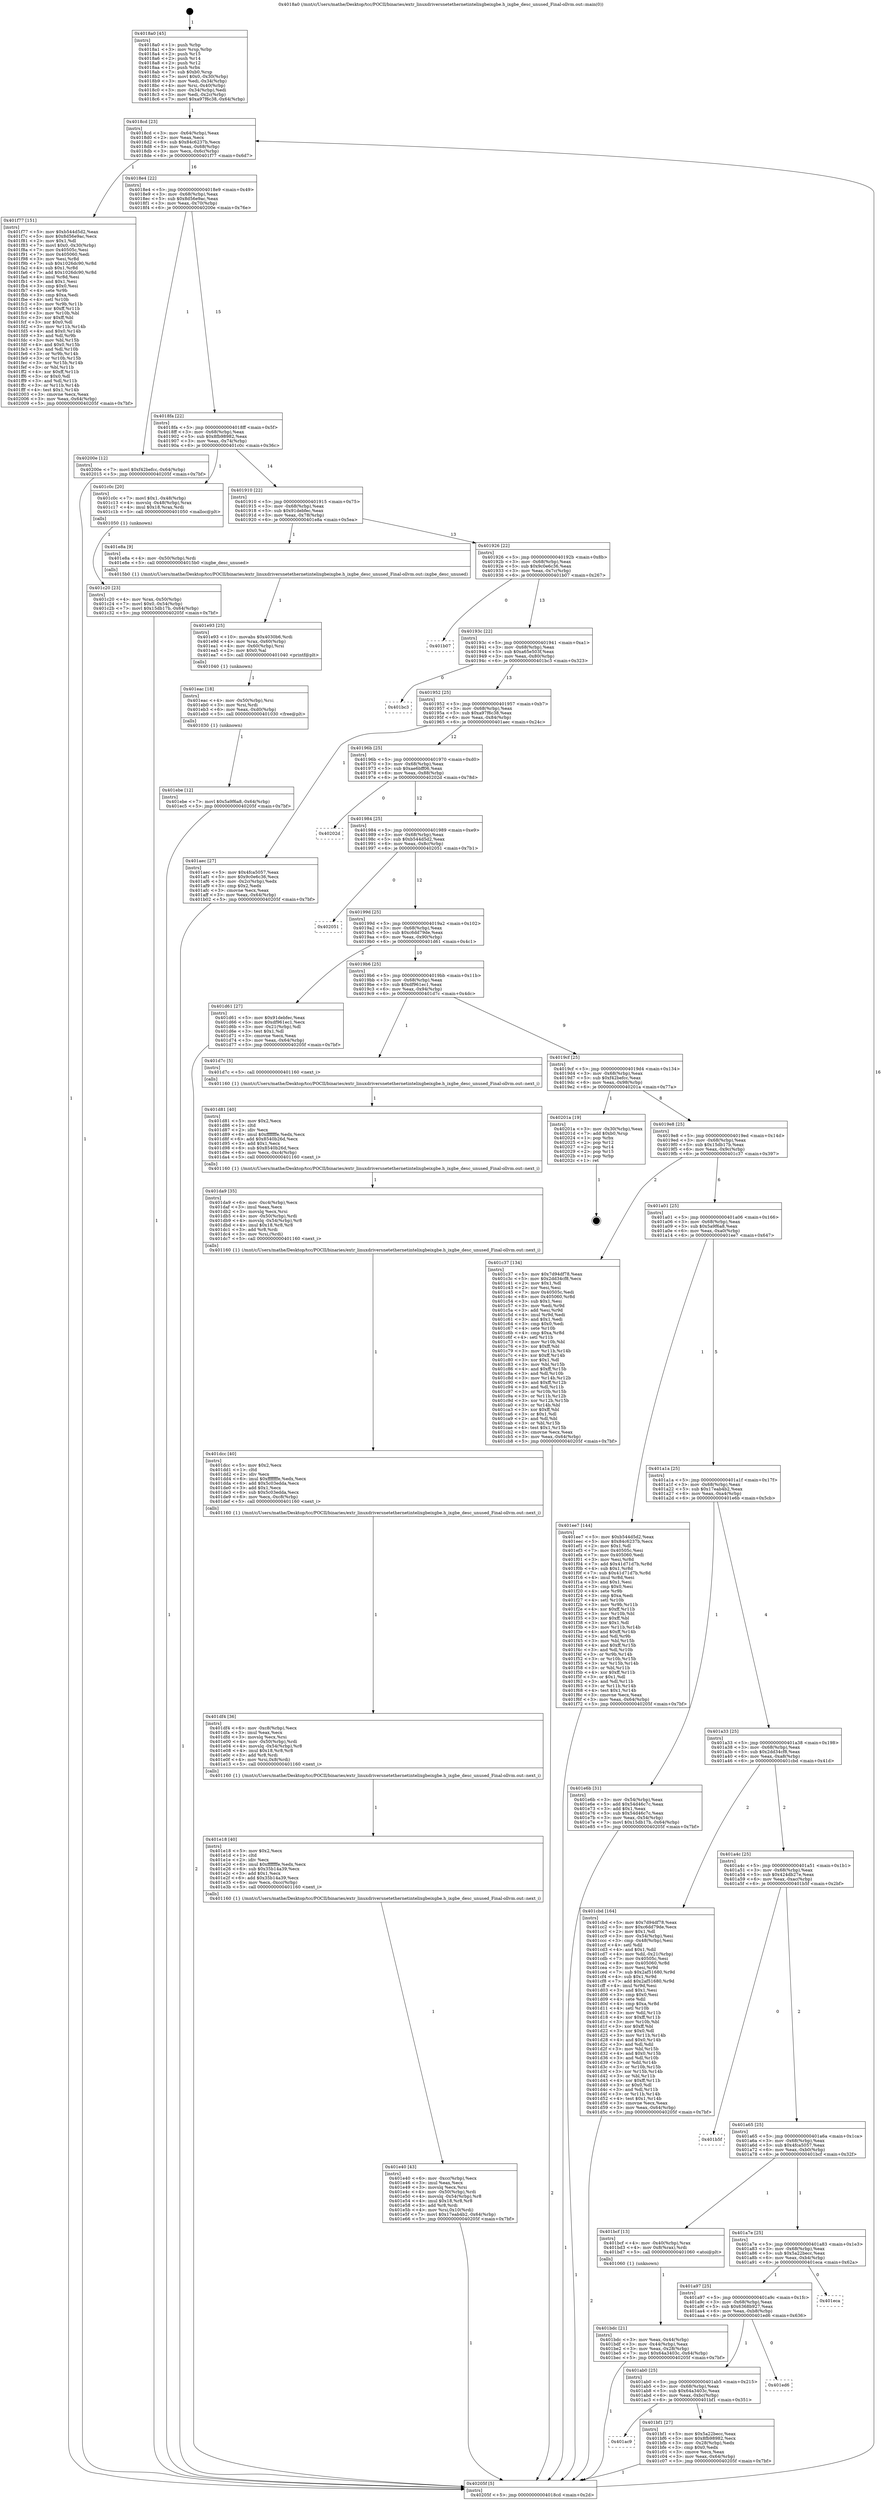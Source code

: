 digraph "0x4018a0" {
  label = "0x4018a0 (/mnt/c/Users/mathe/Desktop/tcc/POCII/binaries/extr_linuxdriversnetethernetintelixgbeixgbe.h_ixgbe_desc_unused_Final-ollvm.out::main(0))"
  labelloc = "t"
  node[shape=record]

  Entry [label="",width=0.3,height=0.3,shape=circle,fillcolor=black,style=filled]
  "0x4018cd" [label="{
     0x4018cd [23]\l
     | [instrs]\l
     &nbsp;&nbsp;0x4018cd \<+3\>: mov -0x64(%rbp),%eax\l
     &nbsp;&nbsp;0x4018d0 \<+2\>: mov %eax,%ecx\l
     &nbsp;&nbsp;0x4018d2 \<+6\>: sub $0x84c6237b,%ecx\l
     &nbsp;&nbsp;0x4018d8 \<+3\>: mov %eax,-0x68(%rbp)\l
     &nbsp;&nbsp;0x4018db \<+3\>: mov %ecx,-0x6c(%rbp)\l
     &nbsp;&nbsp;0x4018de \<+6\>: je 0000000000401f77 \<main+0x6d7\>\l
  }"]
  "0x401f77" [label="{
     0x401f77 [151]\l
     | [instrs]\l
     &nbsp;&nbsp;0x401f77 \<+5\>: mov $0xb544d5d2,%eax\l
     &nbsp;&nbsp;0x401f7c \<+5\>: mov $0x8d56e9ac,%ecx\l
     &nbsp;&nbsp;0x401f81 \<+2\>: mov $0x1,%dl\l
     &nbsp;&nbsp;0x401f83 \<+7\>: movl $0x0,-0x30(%rbp)\l
     &nbsp;&nbsp;0x401f8a \<+7\>: mov 0x40505c,%esi\l
     &nbsp;&nbsp;0x401f91 \<+7\>: mov 0x405060,%edi\l
     &nbsp;&nbsp;0x401f98 \<+3\>: mov %esi,%r8d\l
     &nbsp;&nbsp;0x401f9b \<+7\>: sub $0x1026dc90,%r8d\l
     &nbsp;&nbsp;0x401fa2 \<+4\>: sub $0x1,%r8d\l
     &nbsp;&nbsp;0x401fa6 \<+7\>: add $0x1026dc90,%r8d\l
     &nbsp;&nbsp;0x401fad \<+4\>: imul %r8d,%esi\l
     &nbsp;&nbsp;0x401fb1 \<+3\>: and $0x1,%esi\l
     &nbsp;&nbsp;0x401fb4 \<+3\>: cmp $0x0,%esi\l
     &nbsp;&nbsp;0x401fb7 \<+4\>: sete %r9b\l
     &nbsp;&nbsp;0x401fbb \<+3\>: cmp $0xa,%edi\l
     &nbsp;&nbsp;0x401fbe \<+4\>: setl %r10b\l
     &nbsp;&nbsp;0x401fc2 \<+3\>: mov %r9b,%r11b\l
     &nbsp;&nbsp;0x401fc5 \<+4\>: xor $0xff,%r11b\l
     &nbsp;&nbsp;0x401fc9 \<+3\>: mov %r10b,%bl\l
     &nbsp;&nbsp;0x401fcc \<+3\>: xor $0xff,%bl\l
     &nbsp;&nbsp;0x401fcf \<+3\>: xor $0x0,%dl\l
     &nbsp;&nbsp;0x401fd2 \<+3\>: mov %r11b,%r14b\l
     &nbsp;&nbsp;0x401fd5 \<+4\>: and $0x0,%r14b\l
     &nbsp;&nbsp;0x401fd9 \<+3\>: and %dl,%r9b\l
     &nbsp;&nbsp;0x401fdc \<+3\>: mov %bl,%r15b\l
     &nbsp;&nbsp;0x401fdf \<+4\>: and $0x0,%r15b\l
     &nbsp;&nbsp;0x401fe3 \<+3\>: and %dl,%r10b\l
     &nbsp;&nbsp;0x401fe6 \<+3\>: or %r9b,%r14b\l
     &nbsp;&nbsp;0x401fe9 \<+3\>: or %r10b,%r15b\l
     &nbsp;&nbsp;0x401fec \<+3\>: xor %r15b,%r14b\l
     &nbsp;&nbsp;0x401fef \<+3\>: or %bl,%r11b\l
     &nbsp;&nbsp;0x401ff2 \<+4\>: xor $0xff,%r11b\l
     &nbsp;&nbsp;0x401ff6 \<+3\>: or $0x0,%dl\l
     &nbsp;&nbsp;0x401ff9 \<+3\>: and %dl,%r11b\l
     &nbsp;&nbsp;0x401ffc \<+3\>: or %r11b,%r14b\l
     &nbsp;&nbsp;0x401fff \<+4\>: test $0x1,%r14b\l
     &nbsp;&nbsp;0x402003 \<+3\>: cmovne %ecx,%eax\l
     &nbsp;&nbsp;0x402006 \<+3\>: mov %eax,-0x64(%rbp)\l
     &nbsp;&nbsp;0x402009 \<+5\>: jmp 000000000040205f \<main+0x7bf\>\l
  }"]
  "0x4018e4" [label="{
     0x4018e4 [22]\l
     | [instrs]\l
     &nbsp;&nbsp;0x4018e4 \<+5\>: jmp 00000000004018e9 \<main+0x49\>\l
     &nbsp;&nbsp;0x4018e9 \<+3\>: mov -0x68(%rbp),%eax\l
     &nbsp;&nbsp;0x4018ec \<+5\>: sub $0x8d56e9ac,%eax\l
     &nbsp;&nbsp;0x4018f1 \<+3\>: mov %eax,-0x70(%rbp)\l
     &nbsp;&nbsp;0x4018f4 \<+6\>: je 000000000040200e \<main+0x76e\>\l
  }"]
  Exit [label="",width=0.3,height=0.3,shape=circle,fillcolor=black,style=filled,peripheries=2]
  "0x40200e" [label="{
     0x40200e [12]\l
     | [instrs]\l
     &nbsp;&nbsp;0x40200e \<+7\>: movl $0xf42befcc,-0x64(%rbp)\l
     &nbsp;&nbsp;0x402015 \<+5\>: jmp 000000000040205f \<main+0x7bf\>\l
  }"]
  "0x4018fa" [label="{
     0x4018fa [22]\l
     | [instrs]\l
     &nbsp;&nbsp;0x4018fa \<+5\>: jmp 00000000004018ff \<main+0x5f\>\l
     &nbsp;&nbsp;0x4018ff \<+3\>: mov -0x68(%rbp),%eax\l
     &nbsp;&nbsp;0x401902 \<+5\>: sub $0x8fb98982,%eax\l
     &nbsp;&nbsp;0x401907 \<+3\>: mov %eax,-0x74(%rbp)\l
     &nbsp;&nbsp;0x40190a \<+6\>: je 0000000000401c0c \<main+0x36c\>\l
  }"]
  "0x401ebe" [label="{
     0x401ebe [12]\l
     | [instrs]\l
     &nbsp;&nbsp;0x401ebe \<+7\>: movl $0x5a9f6a8,-0x64(%rbp)\l
     &nbsp;&nbsp;0x401ec5 \<+5\>: jmp 000000000040205f \<main+0x7bf\>\l
  }"]
  "0x401c0c" [label="{
     0x401c0c [20]\l
     | [instrs]\l
     &nbsp;&nbsp;0x401c0c \<+7\>: movl $0x1,-0x48(%rbp)\l
     &nbsp;&nbsp;0x401c13 \<+4\>: movslq -0x48(%rbp),%rax\l
     &nbsp;&nbsp;0x401c17 \<+4\>: imul $0x18,%rax,%rdi\l
     &nbsp;&nbsp;0x401c1b \<+5\>: call 0000000000401050 \<malloc@plt\>\l
     | [calls]\l
     &nbsp;&nbsp;0x401050 \{1\} (unknown)\l
  }"]
  "0x401910" [label="{
     0x401910 [22]\l
     | [instrs]\l
     &nbsp;&nbsp;0x401910 \<+5\>: jmp 0000000000401915 \<main+0x75\>\l
     &nbsp;&nbsp;0x401915 \<+3\>: mov -0x68(%rbp),%eax\l
     &nbsp;&nbsp;0x401918 \<+5\>: sub $0x91debfec,%eax\l
     &nbsp;&nbsp;0x40191d \<+3\>: mov %eax,-0x78(%rbp)\l
     &nbsp;&nbsp;0x401920 \<+6\>: je 0000000000401e8a \<main+0x5ea\>\l
  }"]
  "0x401eac" [label="{
     0x401eac [18]\l
     | [instrs]\l
     &nbsp;&nbsp;0x401eac \<+4\>: mov -0x50(%rbp),%rsi\l
     &nbsp;&nbsp;0x401eb0 \<+3\>: mov %rsi,%rdi\l
     &nbsp;&nbsp;0x401eb3 \<+6\>: mov %eax,-0xd0(%rbp)\l
     &nbsp;&nbsp;0x401eb9 \<+5\>: call 0000000000401030 \<free@plt\>\l
     | [calls]\l
     &nbsp;&nbsp;0x401030 \{1\} (unknown)\l
  }"]
  "0x401e8a" [label="{
     0x401e8a [9]\l
     | [instrs]\l
     &nbsp;&nbsp;0x401e8a \<+4\>: mov -0x50(%rbp),%rdi\l
     &nbsp;&nbsp;0x401e8e \<+5\>: call 00000000004015b0 \<ixgbe_desc_unused\>\l
     | [calls]\l
     &nbsp;&nbsp;0x4015b0 \{1\} (/mnt/c/Users/mathe/Desktop/tcc/POCII/binaries/extr_linuxdriversnetethernetintelixgbeixgbe.h_ixgbe_desc_unused_Final-ollvm.out::ixgbe_desc_unused)\l
  }"]
  "0x401926" [label="{
     0x401926 [22]\l
     | [instrs]\l
     &nbsp;&nbsp;0x401926 \<+5\>: jmp 000000000040192b \<main+0x8b\>\l
     &nbsp;&nbsp;0x40192b \<+3\>: mov -0x68(%rbp),%eax\l
     &nbsp;&nbsp;0x40192e \<+5\>: sub $0x9c0e6c36,%eax\l
     &nbsp;&nbsp;0x401933 \<+3\>: mov %eax,-0x7c(%rbp)\l
     &nbsp;&nbsp;0x401936 \<+6\>: je 0000000000401b07 \<main+0x267\>\l
  }"]
  "0x401e93" [label="{
     0x401e93 [25]\l
     | [instrs]\l
     &nbsp;&nbsp;0x401e93 \<+10\>: movabs $0x4030b6,%rdi\l
     &nbsp;&nbsp;0x401e9d \<+4\>: mov %rax,-0x60(%rbp)\l
     &nbsp;&nbsp;0x401ea1 \<+4\>: mov -0x60(%rbp),%rsi\l
     &nbsp;&nbsp;0x401ea5 \<+2\>: mov $0x0,%al\l
     &nbsp;&nbsp;0x401ea7 \<+5\>: call 0000000000401040 \<printf@plt\>\l
     | [calls]\l
     &nbsp;&nbsp;0x401040 \{1\} (unknown)\l
  }"]
  "0x401b07" [label="{
     0x401b07\l
  }", style=dashed]
  "0x40193c" [label="{
     0x40193c [22]\l
     | [instrs]\l
     &nbsp;&nbsp;0x40193c \<+5\>: jmp 0000000000401941 \<main+0xa1\>\l
     &nbsp;&nbsp;0x401941 \<+3\>: mov -0x68(%rbp),%eax\l
     &nbsp;&nbsp;0x401944 \<+5\>: sub $0xa65e503f,%eax\l
     &nbsp;&nbsp;0x401949 \<+3\>: mov %eax,-0x80(%rbp)\l
     &nbsp;&nbsp;0x40194c \<+6\>: je 0000000000401bc3 \<main+0x323\>\l
  }"]
  "0x401e40" [label="{
     0x401e40 [43]\l
     | [instrs]\l
     &nbsp;&nbsp;0x401e40 \<+6\>: mov -0xcc(%rbp),%ecx\l
     &nbsp;&nbsp;0x401e46 \<+3\>: imul %eax,%ecx\l
     &nbsp;&nbsp;0x401e49 \<+3\>: movslq %ecx,%rsi\l
     &nbsp;&nbsp;0x401e4c \<+4\>: mov -0x50(%rbp),%rdi\l
     &nbsp;&nbsp;0x401e50 \<+4\>: movslq -0x54(%rbp),%r8\l
     &nbsp;&nbsp;0x401e54 \<+4\>: imul $0x18,%r8,%r8\l
     &nbsp;&nbsp;0x401e58 \<+3\>: add %r8,%rdi\l
     &nbsp;&nbsp;0x401e5b \<+4\>: mov %rsi,0x10(%rdi)\l
     &nbsp;&nbsp;0x401e5f \<+7\>: movl $0x17eab4b2,-0x64(%rbp)\l
     &nbsp;&nbsp;0x401e66 \<+5\>: jmp 000000000040205f \<main+0x7bf\>\l
  }"]
  "0x401bc3" [label="{
     0x401bc3\l
  }", style=dashed]
  "0x401952" [label="{
     0x401952 [25]\l
     | [instrs]\l
     &nbsp;&nbsp;0x401952 \<+5\>: jmp 0000000000401957 \<main+0xb7\>\l
     &nbsp;&nbsp;0x401957 \<+3\>: mov -0x68(%rbp),%eax\l
     &nbsp;&nbsp;0x40195a \<+5\>: sub $0xa97f6c38,%eax\l
     &nbsp;&nbsp;0x40195f \<+6\>: mov %eax,-0x84(%rbp)\l
     &nbsp;&nbsp;0x401965 \<+6\>: je 0000000000401aec \<main+0x24c\>\l
  }"]
  "0x401e18" [label="{
     0x401e18 [40]\l
     | [instrs]\l
     &nbsp;&nbsp;0x401e18 \<+5\>: mov $0x2,%ecx\l
     &nbsp;&nbsp;0x401e1d \<+1\>: cltd\l
     &nbsp;&nbsp;0x401e1e \<+2\>: idiv %ecx\l
     &nbsp;&nbsp;0x401e20 \<+6\>: imul $0xfffffffe,%edx,%ecx\l
     &nbsp;&nbsp;0x401e26 \<+6\>: sub $0x35b14a39,%ecx\l
     &nbsp;&nbsp;0x401e2c \<+3\>: add $0x1,%ecx\l
     &nbsp;&nbsp;0x401e2f \<+6\>: add $0x35b14a39,%ecx\l
     &nbsp;&nbsp;0x401e35 \<+6\>: mov %ecx,-0xcc(%rbp)\l
     &nbsp;&nbsp;0x401e3b \<+5\>: call 0000000000401160 \<next_i\>\l
     | [calls]\l
     &nbsp;&nbsp;0x401160 \{1\} (/mnt/c/Users/mathe/Desktop/tcc/POCII/binaries/extr_linuxdriversnetethernetintelixgbeixgbe.h_ixgbe_desc_unused_Final-ollvm.out::next_i)\l
  }"]
  "0x401aec" [label="{
     0x401aec [27]\l
     | [instrs]\l
     &nbsp;&nbsp;0x401aec \<+5\>: mov $0x4fca5057,%eax\l
     &nbsp;&nbsp;0x401af1 \<+5\>: mov $0x9c0e6c36,%ecx\l
     &nbsp;&nbsp;0x401af6 \<+3\>: mov -0x2c(%rbp),%edx\l
     &nbsp;&nbsp;0x401af9 \<+3\>: cmp $0x2,%edx\l
     &nbsp;&nbsp;0x401afc \<+3\>: cmovne %ecx,%eax\l
     &nbsp;&nbsp;0x401aff \<+3\>: mov %eax,-0x64(%rbp)\l
     &nbsp;&nbsp;0x401b02 \<+5\>: jmp 000000000040205f \<main+0x7bf\>\l
  }"]
  "0x40196b" [label="{
     0x40196b [25]\l
     | [instrs]\l
     &nbsp;&nbsp;0x40196b \<+5\>: jmp 0000000000401970 \<main+0xd0\>\l
     &nbsp;&nbsp;0x401970 \<+3\>: mov -0x68(%rbp),%eax\l
     &nbsp;&nbsp;0x401973 \<+5\>: sub $0xae6bff06,%eax\l
     &nbsp;&nbsp;0x401978 \<+6\>: mov %eax,-0x88(%rbp)\l
     &nbsp;&nbsp;0x40197e \<+6\>: je 000000000040202d \<main+0x78d\>\l
  }"]
  "0x40205f" [label="{
     0x40205f [5]\l
     | [instrs]\l
     &nbsp;&nbsp;0x40205f \<+5\>: jmp 00000000004018cd \<main+0x2d\>\l
  }"]
  "0x4018a0" [label="{
     0x4018a0 [45]\l
     | [instrs]\l
     &nbsp;&nbsp;0x4018a0 \<+1\>: push %rbp\l
     &nbsp;&nbsp;0x4018a1 \<+3\>: mov %rsp,%rbp\l
     &nbsp;&nbsp;0x4018a4 \<+2\>: push %r15\l
     &nbsp;&nbsp;0x4018a6 \<+2\>: push %r14\l
     &nbsp;&nbsp;0x4018a8 \<+2\>: push %r12\l
     &nbsp;&nbsp;0x4018aa \<+1\>: push %rbx\l
     &nbsp;&nbsp;0x4018ab \<+7\>: sub $0xb0,%rsp\l
     &nbsp;&nbsp;0x4018b2 \<+7\>: movl $0x0,-0x30(%rbp)\l
     &nbsp;&nbsp;0x4018b9 \<+3\>: mov %edi,-0x34(%rbp)\l
     &nbsp;&nbsp;0x4018bc \<+4\>: mov %rsi,-0x40(%rbp)\l
     &nbsp;&nbsp;0x4018c0 \<+3\>: mov -0x34(%rbp),%edi\l
     &nbsp;&nbsp;0x4018c3 \<+3\>: mov %edi,-0x2c(%rbp)\l
     &nbsp;&nbsp;0x4018c6 \<+7\>: movl $0xa97f6c38,-0x64(%rbp)\l
  }"]
  "0x401df4" [label="{
     0x401df4 [36]\l
     | [instrs]\l
     &nbsp;&nbsp;0x401df4 \<+6\>: mov -0xc8(%rbp),%ecx\l
     &nbsp;&nbsp;0x401dfa \<+3\>: imul %eax,%ecx\l
     &nbsp;&nbsp;0x401dfd \<+3\>: movslq %ecx,%rsi\l
     &nbsp;&nbsp;0x401e00 \<+4\>: mov -0x50(%rbp),%rdi\l
     &nbsp;&nbsp;0x401e04 \<+4\>: movslq -0x54(%rbp),%r8\l
     &nbsp;&nbsp;0x401e08 \<+4\>: imul $0x18,%r8,%r8\l
     &nbsp;&nbsp;0x401e0c \<+3\>: add %r8,%rdi\l
     &nbsp;&nbsp;0x401e0f \<+4\>: mov %rsi,0x8(%rdi)\l
     &nbsp;&nbsp;0x401e13 \<+5\>: call 0000000000401160 \<next_i\>\l
     | [calls]\l
     &nbsp;&nbsp;0x401160 \{1\} (/mnt/c/Users/mathe/Desktop/tcc/POCII/binaries/extr_linuxdriversnetethernetintelixgbeixgbe.h_ixgbe_desc_unused_Final-ollvm.out::next_i)\l
  }"]
  "0x40202d" [label="{
     0x40202d\l
  }", style=dashed]
  "0x401984" [label="{
     0x401984 [25]\l
     | [instrs]\l
     &nbsp;&nbsp;0x401984 \<+5\>: jmp 0000000000401989 \<main+0xe9\>\l
     &nbsp;&nbsp;0x401989 \<+3\>: mov -0x68(%rbp),%eax\l
     &nbsp;&nbsp;0x40198c \<+5\>: sub $0xb544d5d2,%eax\l
     &nbsp;&nbsp;0x401991 \<+6\>: mov %eax,-0x8c(%rbp)\l
     &nbsp;&nbsp;0x401997 \<+6\>: je 0000000000402051 \<main+0x7b1\>\l
  }"]
  "0x401dcc" [label="{
     0x401dcc [40]\l
     | [instrs]\l
     &nbsp;&nbsp;0x401dcc \<+5\>: mov $0x2,%ecx\l
     &nbsp;&nbsp;0x401dd1 \<+1\>: cltd\l
     &nbsp;&nbsp;0x401dd2 \<+2\>: idiv %ecx\l
     &nbsp;&nbsp;0x401dd4 \<+6\>: imul $0xfffffffe,%edx,%ecx\l
     &nbsp;&nbsp;0x401dda \<+6\>: add $0x5c03edda,%ecx\l
     &nbsp;&nbsp;0x401de0 \<+3\>: add $0x1,%ecx\l
     &nbsp;&nbsp;0x401de3 \<+6\>: sub $0x5c03edda,%ecx\l
     &nbsp;&nbsp;0x401de9 \<+6\>: mov %ecx,-0xc8(%rbp)\l
     &nbsp;&nbsp;0x401def \<+5\>: call 0000000000401160 \<next_i\>\l
     | [calls]\l
     &nbsp;&nbsp;0x401160 \{1\} (/mnt/c/Users/mathe/Desktop/tcc/POCII/binaries/extr_linuxdriversnetethernetintelixgbeixgbe.h_ixgbe_desc_unused_Final-ollvm.out::next_i)\l
  }"]
  "0x402051" [label="{
     0x402051\l
  }", style=dashed]
  "0x40199d" [label="{
     0x40199d [25]\l
     | [instrs]\l
     &nbsp;&nbsp;0x40199d \<+5\>: jmp 00000000004019a2 \<main+0x102\>\l
     &nbsp;&nbsp;0x4019a2 \<+3\>: mov -0x68(%rbp),%eax\l
     &nbsp;&nbsp;0x4019a5 \<+5\>: sub $0xc6dd79de,%eax\l
     &nbsp;&nbsp;0x4019aa \<+6\>: mov %eax,-0x90(%rbp)\l
     &nbsp;&nbsp;0x4019b0 \<+6\>: je 0000000000401d61 \<main+0x4c1\>\l
  }"]
  "0x401da9" [label="{
     0x401da9 [35]\l
     | [instrs]\l
     &nbsp;&nbsp;0x401da9 \<+6\>: mov -0xc4(%rbp),%ecx\l
     &nbsp;&nbsp;0x401daf \<+3\>: imul %eax,%ecx\l
     &nbsp;&nbsp;0x401db2 \<+3\>: movslq %ecx,%rsi\l
     &nbsp;&nbsp;0x401db5 \<+4\>: mov -0x50(%rbp),%rdi\l
     &nbsp;&nbsp;0x401db9 \<+4\>: movslq -0x54(%rbp),%r8\l
     &nbsp;&nbsp;0x401dbd \<+4\>: imul $0x18,%r8,%r8\l
     &nbsp;&nbsp;0x401dc1 \<+3\>: add %r8,%rdi\l
     &nbsp;&nbsp;0x401dc4 \<+3\>: mov %rsi,(%rdi)\l
     &nbsp;&nbsp;0x401dc7 \<+5\>: call 0000000000401160 \<next_i\>\l
     | [calls]\l
     &nbsp;&nbsp;0x401160 \{1\} (/mnt/c/Users/mathe/Desktop/tcc/POCII/binaries/extr_linuxdriversnetethernetintelixgbeixgbe.h_ixgbe_desc_unused_Final-ollvm.out::next_i)\l
  }"]
  "0x401d61" [label="{
     0x401d61 [27]\l
     | [instrs]\l
     &nbsp;&nbsp;0x401d61 \<+5\>: mov $0x91debfec,%eax\l
     &nbsp;&nbsp;0x401d66 \<+5\>: mov $0xdf961ec1,%ecx\l
     &nbsp;&nbsp;0x401d6b \<+3\>: mov -0x21(%rbp),%dl\l
     &nbsp;&nbsp;0x401d6e \<+3\>: test $0x1,%dl\l
     &nbsp;&nbsp;0x401d71 \<+3\>: cmovne %ecx,%eax\l
     &nbsp;&nbsp;0x401d74 \<+3\>: mov %eax,-0x64(%rbp)\l
     &nbsp;&nbsp;0x401d77 \<+5\>: jmp 000000000040205f \<main+0x7bf\>\l
  }"]
  "0x4019b6" [label="{
     0x4019b6 [25]\l
     | [instrs]\l
     &nbsp;&nbsp;0x4019b6 \<+5\>: jmp 00000000004019bb \<main+0x11b\>\l
     &nbsp;&nbsp;0x4019bb \<+3\>: mov -0x68(%rbp),%eax\l
     &nbsp;&nbsp;0x4019be \<+5\>: sub $0xdf961ec1,%eax\l
     &nbsp;&nbsp;0x4019c3 \<+6\>: mov %eax,-0x94(%rbp)\l
     &nbsp;&nbsp;0x4019c9 \<+6\>: je 0000000000401d7c \<main+0x4dc\>\l
  }"]
  "0x401d81" [label="{
     0x401d81 [40]\l
     | [instrs]\l
     &nbsp;&nbsp;0x401d81 \<+5\>: mov $0x2,%ecx\l
     &nbsp;&nbsp;0x401d86 \<+1\>: cltd\l
     &nbsp;&nbsp;0x401d87 \<+2\>: idiv %ecx\l
     &nbsp;&nbsp;0x401d89 \<+6\>: imul $0xfffffffe,%edx,%ecx\l
     &nbsp;&nbsp;0x401d8f \<+6\>: add $0x8540b26d,%ecx\l
     &nbsp;&nbsp;0x401d95 \<+3\>: add $0x1,%ecx\l
     &nbsp;&nbsp;0x401d98 \<+6\>: sub $0x8540b26d,%ecx\l
     &nbsp;&nbsp;0x401d9e \<+6\>: mov %ecx,-0xc4(%rbp)\l
     &nbsp;&nbsp;0x401da4 \<+5\>: call 0000000000401160 \<next_i\>\l
     | [calls]\l
     &nbsp;&nbsp;0x401160 \{1\} (/mnt/c/Users/mathe/Desktop/tcc/POCII/binaries/extr_linuxdriversnetethernetintelixgbeixgbe.h_ixgbe_desc_unused_Final-ollvm.out::next_i)\l
  }"]
  "0x401d7c" [label="{
     0x401d7c [5]\l
     | [instrs]\l
     &nbsp;&nbsp;0x401d7c \<+5\>: call 0000000000401160 \<next_i\>\l
     | [calls]\l
     &nbsp;&nbsp;0x401160 \{1\} (/mnt/c/Users/mathe/Desktop/tcc/POCII/binaries/extr_linuxdriversnetethernetintelixgbeixgbe.h_ixgbe_desc_unused_Final-ollvm.out::next_i)\l
  }"]
  "0x4019cf" [label="{
     0x4019cf [25]\l
     | [instrs]\l
     &nbsp;&nbsp;0x4019cf \<+5\>: jmp 00000000004019d4 \<main+0x134\>\l
     &nbsp;&nbsp;0x4019d4 \<+3\>: mov -0x68(%rbp),%eax\l
     &nbsp;&nbsp;0x4019d7 \<+5\>: sub $0xf42befcc,%eax\l
     &nbsp;&nbsp;0x4019dc \<+6\>: mov %eax,-0x98(%rbp)\l
     &nbsp;&nbsp;0x4019e2 \<+6\>: je 000000000040201a \<main+0x77a\>\l
  }"]
  "0x401c20" [label="{
     0x401c20 [23]\l
     | [instrs]\l
     &nbsp;&nbsp;0x401c20 \<+4\>: mov %rax,-0x50(%rbp)\l
     &nbsp;&nbsp;0x401c24 \<+7\>: movl $0x0,-0x54(%rbp)\l
     &nbsp;&nbsp;0x401c2b \<+7\>: movl $0x15db17b,-0x64(%rbp)\l
     &nbsp;&nbsp;0x401c32 \<+5\>: jmp 000000000040205f \<main+0x7bf\>\l
  }"]
  "0x40201a" [label="{
     0x40201a [19]\l
     | [instrs]\l
     &nbsp;&nbsp;0x40201a \<+3\>: mov -0x30(%rbp),%eax\l
     &nbsp;&nbsp;0x40201d \<+7\>: add $0xb0,%rsp\l
     &nbsp;&nbsp;0x402024 \<+1\>: pop %rbx\l
     &nbsp;&nbsp;0x402025 \<+2\>: pop %r12\l
     &nbsp;&nbsp;0x402027 \<+2\>: pop %r14\l
     &nbsp;&nbsp;0x402029 \<+2\>: pop %r15\l
     &nbsp;&nbsp;0x40202b \<+1\>: pop %rbp\l
     &nbsp;&nbsp;0x40202c \<+1\>: ret\l
  }"]
  "0x4019e8" [label="{
     0x4019e8 [25]\l
     | [instrs]\l
     &nbsp;&nbsp;0x4019e8 \<+5\>: jmp 00000000004019ed \<main+0x14d\>\l
     &nbsp;&nbsp;0x4019ed \<+3\>: mov -0x68(%rbp),%eax\l
     &nbsp;&nbsp;0x4019f0 \<+5\>: sub $0x15db17b,%eax\l
     &nbsp;&nbsp;0x4019f5 \<+6\>: mov %eax,-0x9c(%rbp)\l
     &nbsp;&nbsp;0x4019fb \<+6\>: je 0000000000401c37 \<main+0x397\>\l
  }"]
  "0x401ac9" [label="{
     0x401ac9\l
  }", style=dashed]
  "0x401c37" [label="{
     0x401c37 [134]\l
     | [instrs]\l
     &nbsp;&nbsp;0x401c37 \<+5\>: mov $0x7d94df78,%eax\l
     &nbsp;&nbsp;0x401c3c \<+5\>: mov $0x2dd34cf8,%ecx\l
     &nbsp;&nbsp;0x401c41 \<+2\>: mov $0x1,%dl\l
     &nbsp;&nbsp;0x401c43 \<+2\>: xor %esi,%esi\l
     &nbsp;&nbsp;0x401c45 \<+7\>: mov 0x40505c,%edi\l
     &nbsp;&nbsp;0x401c4c \<+8\>: mov 0x405060,%r8d\l
     &nbsp;&nbsp;0x401c54 \<+3\>: sub $0x1,%esi\l
     &nbsp;&nbsp;0x401c57 \<+3\>: mov %edi,%r9d\l
     &nbsp;&nbsp;0x401c5a \<+3\>: add %esi,%r9d\l
     &nbsp;&nbsp;0x401c5d \<+4\>: imul %r9d,%edi\l
     &nbsp;&nbsp;0x401c61 \<+3\>: and $0x1,%edi\l
     &nbsp;&nbsp;0x401c64 \<+3\>: cmp $0x0,%edi\l
     &nbsp;&nbsp;0x401c67 \<+4\>: sete %r10b\l
     &nbsp;&nbsp;0x401c6b \<+4\>: cmp $0xa,%r8d\l
     &nbsp;&nbsp;0x401c6f \<+4\>: setl %r11b\l
     &nbsp;&nbsp;0x401c73 \<+3\>: mov %r10b,%bl\l
     &nbsp;&nbsp;0x401c76 \<+3\>: xor $0xff,%bl\l
     &nbsp;&nbsp;0x401c79 \<+3\>: mov %r11b,%r14b\l
     &nbsp;&nbsp;0x401c7c \<+4\>: xor $0xff,%r14b\l
     &nbsp;&nbsp;0x401c80 \<+3\>: xor $0x1,%dl\l
     &nbsp;&nbsp;0x401c83 \<+3\>: mov %bl,%r15b\l
     &nbsp;&nbsp;0x401c86 \<+4\>: and $0xff,%r15b\l
     &nbsp;&nbsp;0x401c8a \<+3\>: and %dl,%r10b\l
     &nbsp;&nbsp;0x401c8d \<+3\>: mov %r14b,%r12b\l
     &nbsp;&nbsp;0x401c90 \<+4\>: and $0xff,%r12b\l
     &nbsp;&nbsp;0x401c94 \<+3\>: and %dl,%r11b\l
     &nbsp;&nbsp;0x401c97 \<+3\>: or %r10b,%r15b\l
     &nbsp;&nbsp;0x401c9a \<+3\>: or %r11b,%r12b\l
     &nbsp;&nbsp;0x401c9d \<+3\>: xor %r12b,%r15b\l
     &nbsp;&nbsp;0x401ca0 \<+3\>: or %r14b,%bl\l
     &nbsp;&nbsp;0x401ca3 \<+3\>: xor $0xff,%bl\l
     &nbsp;&nbsp;0x401ca6 \<+3\>: or $0x1,%dl\l
     &nbsp;&nbsp;0x401ca9 \<+2\>: and %dl,%bl\l
     &nbsp;&nbsp;0x401cab \<+3\>: or %bl,%r15b\l
     &nbsp;&nbsp;0x401cae \<+4\>: test $0x1,%r15b\l
     &nbsp;&nbsp;0x401cb2 \<+3\>: cmovne %ecx,%eax\l
     &nbsp;&nbsp;0x401cb5 \<+3\>: mov %eax,-0x64(%rbp)\l
     &nbsp;&nbsp;0x401cb8 \<+5\>: jmp 000000000040205f \<main+0x7bf\>\l
  }"]
  "0x401a01" [label="{
     0x401a01 [25]\l
     | [instrs]\l
     &nbsp;&nbsp;0x401a01 \<+5\>: jmp 0000000000401a06 \<main+0x166\>\l
     &nbsp;&nbsp;0x401a06 \<+3\>: mov -0x68(%rbp),%eax\l
     &nbsp;&nbsp;0x401a09 \<+5\>: sub $0x5a9f6a8,%eax\l
     &nbsp;&nbsp;0x401a0e \<+6\>: mov %eax,-0xa0(%rbp)\l
     &nbsp;&nbsp;0x401a14 \<+6\>: je 0000000000401ee7 \<main+0x647\>\l
  }"]
  "0x401bf1" [label="{
     0x401bf1 [27]\l
     | [instrs]\l
     &nbsp;&nbsp;0x401bf1 \<+5\>: mov $0x5a22becc,%eax\l
     &nbsp;&nbsp;0x401bf6 \<+5\>: mov $0x8fb98982,%ecx\l
     &nbsp;&nbsp;0x401bfb \<+3\>: mov -0x28(%rbp),%edx\l
     &nbsp;&nbsp;0x401bfe \<+3\>: cmp $0x0,%edx\l
     &nbsp;&nbsp;0x401c01 \<+3\>: cmove %ecx,%eax\l
     &nbsp;&nbsp;0x401c04 \<+3\>: mov %eax,-0x64(%rbp)\l
     &nbsp;&nbsp;0x401c07 \<+5\>: jmp 000000000040205f \<main+0x7bf\>\l
  }"]
  "0x401ee7" [label="{
     0x401ee7 [144]\l
     | [instrs]\l
     &nbsp;&nbsp;0x401ee7 \<+5\>: mov $0xb544d5d2,%eax\l
     &nbsp;&nbsp;0x401eec \<+5\>: mov $0x84c6237b,%ecx\l
     &nbsp;&nbsp;0x401ef1 \<+2\>: mov $0x1,%dl\l
     &nbsp;&nbsp;0x401ef3 \<+7\>: mov 0x40505c,%esi\l
     &nbsp;&nbsp;0x401efa \<+7\>: mov 0x405060,%edi\l
     &nbsp;&nbsp;0x401f01 \<+3\>: mov %esi,%r8d\l
     &nbsp;&nbsp;0x401f04 \<+7\>: add $0x41d71d7b,%r8d\l
     &nbsp;&nbsp;0x401f0b \<+4\>: sub $0x1,%r8d\l
     &nbsp;&nbsp;0x401f0f \<+7\>: sub $0x41d71d7b,%r8d\l
     &nbsp;&nbsp;0x401f16 \<+4\>: imul %r8d,%esi\l
     &nbsp;&nbsp;0x401f1a \<+3\>: and $0x1,%esi\l
     &nbsp;&nbsp;0x401f1d \<+3\>: cmp $0x0,%esi\l
     &nbsp;&nbsp;0x401f20 \<+4\>: sete %r9b\l
     &nbsp;&nbsp;0x401f24 \<+3\>: cmp $0xa,%edi\l
     &nbsp;&nbsp;0x401f27 \<+4\>: setl %r10b\l
     &nbsp;&nbsp;0x401f2b \<+3\>: mov %r9b,%r11b\l
     &nbsp;&nbsp;0x401f2e \<+4\>: xor $0xff,%r11b\l
     &nbsp;&nbsp;0x401f32 \<+3\>: mov %r10b,%bl\l
     &nbsp;&nbsp;0x401f35 \<+3\>: xor $0xff,%bl\l
     &nbsp;&nbsp;0x401f38 \<+3\>: xor $0x1,%dl\l
     &nbsp;&nbsp;0x401f3b \<+3\>: mov %r11b,%r14b\l
     &nbsp;&nbsp;0x401f3e \<+4\>: and $0xff,%r14b\l
     &nbsp;&nbsp;0x401f42 \<+3\>: and %dl,%r9b\l
     &nbsp;&nbsp;0x401f45 \<+3\>: mov %bl,%r15b\l
     &nbsp;&nbsp;0x401f48 \<+4\>: and $0xff,%r15b\l
     &nbsp;&nbsp;0x401f4c \<+3\>: and %dl,%r10b\l
     &nbsp;&nbsp;0x401f4f \<+3\>: or %r9b,%r14b\l
     &nbsp;&nbsp;0x401f52 \<+3\>: or %r10b,%r15b\l
     &nbsp;&nbsp;0x401f55 \<+3\>: xor %r15b,%r14b\l
     &nbsp;&nbsp;0x401f58 \<+3\>: or %bl,%r11b\l
     &nbsp;&nbsp;0x401f5b \<+4\>: xor $0xff,%r11b\l
     &nbsp;&nbsp;0x401f5f \<+3\>: or $0x1,%dl\l
     &nbsp;&nbsp;0x401f62 \<+3\>: and %dl,%r11b\l
     &nbsp;&nbsp;0x401f65 \<+3\>: or %r11b,%r14b\l
     &nbsp;&nbsp;0x401f68 \<+4\>: test $0x1,%r14b\l
     &nbsp;&nbsp;0x401f6c \<+3\>: cmovne %ecx,%eax\l
     &nbsp;&nbsp;0x401f6f \<+3\>: mov %eax,-0x64(%rbp)\l
     &nbsp;&nbsp;0x401f72 \<+5\>: jmp 000000000040205f \<main+0x7bf\>\l
  }"]
  "0x401a1a" [label="{
     0x401a1a [25]\l
     | [instrs]\l
     &nbsp;&nbsp;0x401a1a \<+5\>: jmp 0000000000401a1f \<main+0x17f\>\l
     &nbsp;&nbsp;0x401a1f \<+3\>: mov -0x68(%rbp),%eax\l
     &nbsp;&nbsp;0x401a22 \<+5\>: sub $0x17eab4b2,%eax\l
     &nbsp;&nbsp;0x401a27 \<+6\>: mov %eax,-0xa4(%rbp)\l
     &nbsp;&nbsp;0x401a2d \<+6\>: je 0000000000401e6b \<main+0x5cb\>\l
  }"]
  "0x401ab0" [label="{
     0x401ab0 [25]\l
     | [instrs]\l
     &nbsp;&nbsp;0x401ab0 \<+5\>: jmp 0000000000401ab5 \<main+0x215\>\l
     &nbsp;&nbsp;0x401ab5 \<+3\>: mov -0x68(%rbp),%eax\l
     &nbsp;&nbsp;0x401ab8 \<+5\>: sub $0x64a3403c,%eax\l
     &nbsp;&nbsp;0x401abd \<+6\>: mov %eax,-0xbc(%rbp)\l
     &nbsp;&nbsp;0x401ac3 \<+6\>: je 0000000000401bf1 \<main+0x351\>\l
  }"]
  "0x401e6b" [label="{
     0x401e6b [31]\l
     | [instrs]\l
     &nbsp;&nbsp;0x401e6b \<+3\>: mov -0x54(%rbp),%eax\l
     &nbsp;&nbsp;0x401e6e \<+5\>: add $0x54d46c7c,%eax\l
     &nbsp;&nbsp;0x401e73 \<+3\>: add $0x1,%eax\l
     &nbsp;&nbsp;0x401e76 \<+5\>: sub $0x54d46c7c,%eax\l
     &nbsp;&nbsp;0x401e7b \<+3\>: mov %eax,-0x54(%rbp)\l
     &nbsp;&nbsp;0x401e7e \<+7\>: movl $0x15db17b,-0x64(%rbp)\l
     &nbsp;&nbsp;0x401e85 \<+5\>: jmp 000000000040205f \<main+0x7bf\>\l
  }"]
  "0x401a33" [label="{
     0x401a33 [25]\l
     | [instrs]\l
     &nbsp;&nbsp;0x401a33 \<+5\>: jmp 0000000000401a38 \<main+0x198\>\l
     &nbsp;&nbsp;0x401a38 \<+3\>: mov -0x68(%rbp),%eax\l
     &nbsp;&nbsp;0x401a3b \<+5\>: sub $0x2dd34cf8,%eax\l
     &nbsp;&nbsp;0x401a40 \<+6\>: mov %eax,-0xa8(%rbp)\l
     &nbsp;&nbsp;0x401a46 \<+6\>: je 0000000000401cbd \<main+0x41d\>\l
  }"]
  "0x401ed6" [label="{
     0x401ed6\l
  }", style=dashed]
  "0x401cbd" [label="{
     0x401cbd [164]\l
     | [instrs]\l
     &nbsp;&nbsp;0x401cbd \<+5\>: mov $0x7d94df78,%eax\l
     &nbsp;&nbsp;0x401cc2 \<+5\>: mov $0xc6dd79de,%ecx\l
     &nbsp;&nbsp;0x401cc7 \<+2\>: mov $0x1,%dl\l
     &nbsp;&nbsp;0x401cc9 \<+3\>: mov -0x54(%rbp),%esi\l
     &nbsp;&nbsp;0x401ccc \<+3\>: cmp -0x48(%rbp),%esi\l
     &nbsp;&nbsp;0x401ccf \<+4\>: setl %dil\l
     &nbsp;&nbsp;0x401cd3 \<+4\>: and $0x1,%dil\l
     &nbsp;&nbsp;0x401cd7 \<+4\>: mov %dil,-0x21(%rbp)\l
     &nbsp;&nbsp;0x401cdb \<+7\>: mov 0x40505c,%esi\l
     &nbsp;&nbsp;0x401ce2 \<+8\>: mov 0x405060,%r8d\l
     &nbsp;&nbsp;0x401cea \<+3\>: mov %esi,%r9d\l
     &nbsp;&nbsp;0x401ced \<+7\>: sub $0x2af51680,%r9d\l
     &nbsp;&nbsp;0x401cf4 \<+4\>: sub $0x1,%r9d\l
     &nbsp;&nbsp;0x401cf8 \<+7\>: add $0x2af51680,%r9d\l
     &nbsp;&nbsp;0x401cff \<+4\>: imul %r9d,%esi\l
     &nbsp;&nbsp;0x401d03 \<+3\>: and $0x1,%esi\l
     &nbsp;&nbsp;0x401d06 \<+3\>: cmp $0x0,%esi\l
     &nbsp;&nbsp;0x401d09 \<+4\>: sete %dil\l
     &nbsp;&nbsp;0x401d0d \<+4\>: cmp $0xa,%r8d\l
     &nbsp;&nbsp;0x401d11 \<+4\>: setl %r10b\l
     &nbsp;&nbsp;0x401d15 \<+3\>: mov %dil,%r11b\l
     &nbsp;&nbsp;0x401d18 \<+4\>: xor $0xff,%r11b\l
     &nbsp;&nbsp;0x401d1c \<+3\>: mov %r10b,%bl\l
     &nbsp;&nbsp;0x401d1f \<+3\>: xor $0xff,%bl\l
     &nbsp;&nbsp;0x401d22 \<+3\>: xor $0x0,%dl\l
     &nbsp;&nbsp;0x401d25 \<+3\>: mov %r11b,%r14b\l
     &nbsp;&nbsp;0x401d28 \<+4\>: and $0x0,%r14b\l
     &nbsp;&nbsp;0x401d2c \<+3\>: and %dl,%dil\l
     &nbsp;&nbsp;0x401d2f \<+3\>: mov %bl,%r15b\l
     &nbsp;&nbsp;0x401d32 \<+4\>: and $0x0,%r15b\l
     &nbsp;&nbsp;0x401d36 \<+3\>: and %dl,%r10b\l
     &nbsp;&nbsp;0x401d39 \<+3\>: or %dil,%r14b\l
     &nbsp;&nbsp;0x401d3c \<+3\>: or %r10b,%r15b\l
     &nbsp;&nbsp;0x401d3f \<+3\>: xor %r15b,%r14b\l
     &nbsp;&nbsp;0x401d42 \<+3\>: or %bl,%r11b\l
     &nbsp;&nbsp;0x401d45 \<+4\>: xor $0xff,%r11b\l
     &nbsp;&nbsp;0x401d49 \<+3\>: or $0x0,%dl\l
     &nbsp;&nbsp;0x401d4c \<+3\>: and %dl,%r11b\l
     &nbsp;&nbsp;0x401d4f \<+3\>: or %r11b,%r14b\l
     &nbsp;&nbsp;0x401d52 \<+4\>: test $0x1,%r14b\l
     &nbsp;&nbsp;0x401d56 \<+3\>: cmovne %ecx,%eax\l
     &nbsp;&nbsp;0x401d59 \<+3\>: mov %eax,-0x64(%rbp)\l
     &nbsp;&nbsp;0x401d5c \<+5\>: jmp 000000000040205f \<main+0x7bf\>\l
  }"]
  "0x401a4c" [label="{
     0x401a4c [25]\l
     | [instrs]\l
     &nbsp;&nbsp;0x401a4c \<+5\>: jmp 0000000000401a51 \<main+0x1b1\>\l
     &nbsp;&nbsp;0x401a51 \<+3\>: mov -0x68(%rbp),%eax\l
     &nbsp;&nbsp;0x401a54 \<+5\>: sub $0x424db27e,%eax\l
     &nbsp;&nbsp;0x401a59 \<+6\>: mov %eax,-0xac(%rbp)\l
     &nbsp;&nbsp;0x401a5f \<+6\>: je 0000000000401b5f \<main+0x2bf\>\l
  }"]
  "0x401a97" [label="{
     0x401a97 [25]\l
     | [instrs]\l
     &nbsp;&nbsp;0x401a97 \<+5\>: jmp 0000000000401a9c \<main+0x1fc\>\l
     &nbsp;&nbsp;0x401a9c \<+3\>: mov -0x68(%rbp),%eax\l
     &nbsp;&nbsp;0x401a9f \<+5\>: sub $0x6368b927,%eax\l
     &nbsp;&nbsp;0x401aa4 \<+6\>: mov %eax,-0xb8(%rbp)\l
     &nbsp;&nbsp;0x401aaa \<+6\>: je 0000000000401ed6 \<main+0x636\>\l
  }"]
  "0x401b5f" [label="{
     0x401b5f\l
  }", style=dashed]
  "0x401a65" [label="{
     0x401a65 [25]\l
     | [instrs]\l
     &nbsp;&nbsp;0x401a65 \<+5\>: jmp 0000000000401a6a \<main+0x1ca\>\l
     &nbsp;&nbsp;0x401a6a \<+3\>: mov -0x68(%rbp),%eax\l
     &nbsp;&nbsp;0x401a6d \<+5\>: sub $0x4fca5057,%eax\l
     &nbsp;&nbsp;0x401a72 \<+6\>: mov %eax,-0xb0(%rbp)\l
     &nbsp;&nbsp;0x401a78 \<+6\>: je 0000000000401bcf \<main+0x32f\>\l
  }"]
  "0x401eca" [label="{
     0x401eca\l
  }", style=dashed]
  "0x401bcf" [label="{
     0x401bcf [13]\l
     | [instrs]\l
     &nbsp;&nbsp;0x401bcf \<+4\>: mov -0x40(%rbp),%rax\l
     &nbsp;&nbsp;0x401bd3 \<+4\>: mov 0x8(%rax),%rdi\l
     &nbsp;&nbsp;0x401bd7 \<+5\>: call 0000000000401060 \<atoi@plt\>\l
     | [calls]\l
     &nbsp;&nbsp;0x401060 \{1\} (unknown)\l
  }"]
  "0x401a7e" [label="{
     0x401a7e [25]\l
     | [instrs]\l
     &nbsp;&nbsp;0x401a7e \<+5\>: jmp 0000000000401a83 \<main+0x1e3\>\l
     &nbsp;&nbsp;0x401a83 \<+3\>: mov -0x68(%rbp),%eax\l
     &nbsp;&nbsp;0x401a86 \<+5\>: sub $0x5a22becc,%eax\l
     &nbsp;&nbsp;0x401a8b \<+6\>: mov %eax,-0xb4(%rbp)\l
     &nbsp;&nbsp;0x401a91 \<+6\>: je 0000000000401eca \<main+0x62a\>\l
  }"]
  "0x401bdc" [label="{
     0x401bdc [21]\l
     | [instrs]\l
     &nbsp;&nbsp;0x401bdc \<+3\>: mov %eax,-0x44(%rbp)\l
     &nbsp;&nbsp;0x401bdf \<+3\>: mov -0x44(%rbp),%eax\l
     &nbsp;&nbsp;0x401be2 \<+3\>: mov %eax,-0x28(%rbp)\l
     &nbsp;&nbsp;0x401be5 \<+7\>: movl $0x64a3403c,-0x64(%rbp)\l
     &nbsp;&nbsp;0x401bec \<+5\>: jmp 000000000040205f \<main+0x7bf\>\l
  }"]
  Entry -> "0x4018a0" [label=" 1"]
  "0x4018cd" -> "0x401f77" [label=" 1"]
  "0x4018cd" -> "0x4018e4" [label=" 16"]
  "0x40201a" -> Exit [label=" 1"]
  "0x4018e4" -> "0x40200e" [label=" 1"]
  "0x4018e4" -> "0x4018fa" [label=" 15"]
  "0x40200e" -> "0x40205f" [label=" 1"]
  "0x4018fa" -> "0x401c0c" [label=" 1"]
  "0x4018fa" -> "0x401910" [label=" 14"]
  "0x401f77" -> "0x40205f" [label=" 1"]
  "0x401910" -> "0x401e8a" [label=" 1"]
  "0x401910" -> "0x401926" [label=" 13"]
  "0x401ee7" -> "0x40205f" [label=" 1"]
  "0x401926" -> "0x401b07" [label=" 0"]
  "0x401926" -> "0x40193c" [label=" 13"]
  "0x401ebe" -> "0x40205f" [label=" 1"]
  "0x40193c" -> "0x401bc3" [label=" 0"]
  "0x40193c" -> "0x401952" [label=" 13"]
  "0x401eac" -> "0x401ebe" [label=" 1"]
  "0x401952" -> "0x401aec" [label=" 1"]
  "0x401952" -> "0x40196b" [label=" 12"]
  "0x401aec" -> "0x40205f" [label=" 1"]
  "0x4018a0" -> "0x4018cd" [label=" 1"]
  "0x40205f" -> "0x4018cd" [label=" 16"]
  "0x401e93" -> "0x401eac" [label=" 1"]
  "0x40196b" -> "0x40202d" [label=" 0"]
  "0x40196b" -> "0x401984" [label=" 12"]
  "0x401e8a" -> "0x401e93" [label=" 1"]
  "0x401984" -> "0x402051" [label=" 0"]
  "0x401984" -> "0x40199d" [label=" 12"]
  "0x401e6b" -> "0x40205f" [label=" 1"]
  "0x40199d" -> "0x401d61" [label=" 2"]
  "0x40199d" -> "0x4019b6" [label=" 10"]
  "0x401e40" -> "0x40205f" [label=" 1"]
  "0x4019b6" -> "0x401d7c" [label=" 1"]
  "0x4019b6" -> "0x4019cf" [label=" 9"]
  "0x401e18" -> "0x401e40" [label=" 1"]
  "0x4019cf" -> "0x40201a" [label=" 1"]
  "0x4019cf" -> "0x4019e8" [label=" 8"]
  "0x401df4" -> "0x401e18" [label=" 1"]
  "0x4019e8" -> "0x401c37" [label=" 2"]
  "0x4019e8" -> "0x401a01" [label=" 6"]
  "0x401dcc" -> "0x401df4" [label=" 1"]
  "0x401a01" -> "0x401ee7" [label=" 1"]
  "0x401a01" -> "0x401a1a" [label=" 5"]
  "0x401da9" -> "0x401dcc" [label=" 1"]
  "0x401a1a" -> "0x401e6b" [label=" 1"]
  "0x401a1a" -> "0x401a33" [label=" 4"]
  "0x401d7c" -> "0x401d81" [label=" 1"]
  "0x401a33" -> "0x401cbd" [label=" 2"]
  "0x401a33" -> "0x401a4c" [label=" 2"]
  "0x401d61" -> "0x40205f" [label=" 2"]
  "0x401a4c" -> "0x401b5f" [label=" 0"]
  "0x401a4c" -> "0x401a65" [label=" 2"]
  "0x401c37" -> "0x40205f" [label=" 2"]
  "0x401a65" -> "0x401bcf" [label=" 1"]
  "0x401a65" -> "0x401a7e" [label=" 1"]
  "0x401bcf" -> "0x401bdc" [label=" 1"]
  "0x401bdc" -> "0x40205f" [label=" 1"]
  "0x401c20" -> "0x40205f" [label=" 1"]
  "0x401a7e" -> "0x401eca" [label=" 0"]
  "0x401a7e" -> "0x401a97" [label=" 1"]
  "0x401cbd" -> "0x40205f" [label=" 2"]
  "0x401a97" -> "0x401ed6" [label=" 0"]
  "0x401a97" -> "0x401ab0" [label=" 1"]
  "0x401d81" -> "0x401da9" [label=" 1"]
  "0x401ab0" -> "0x401bf1" [label=" 1"]
  "0x401ab0" -> "0x401ac9" [label=" 0"]
  "0x401bf1" -> "0x40205f" [label=" 1"]
  "0x401c0c" -> "0x401c20" [label=" 1"]
}
